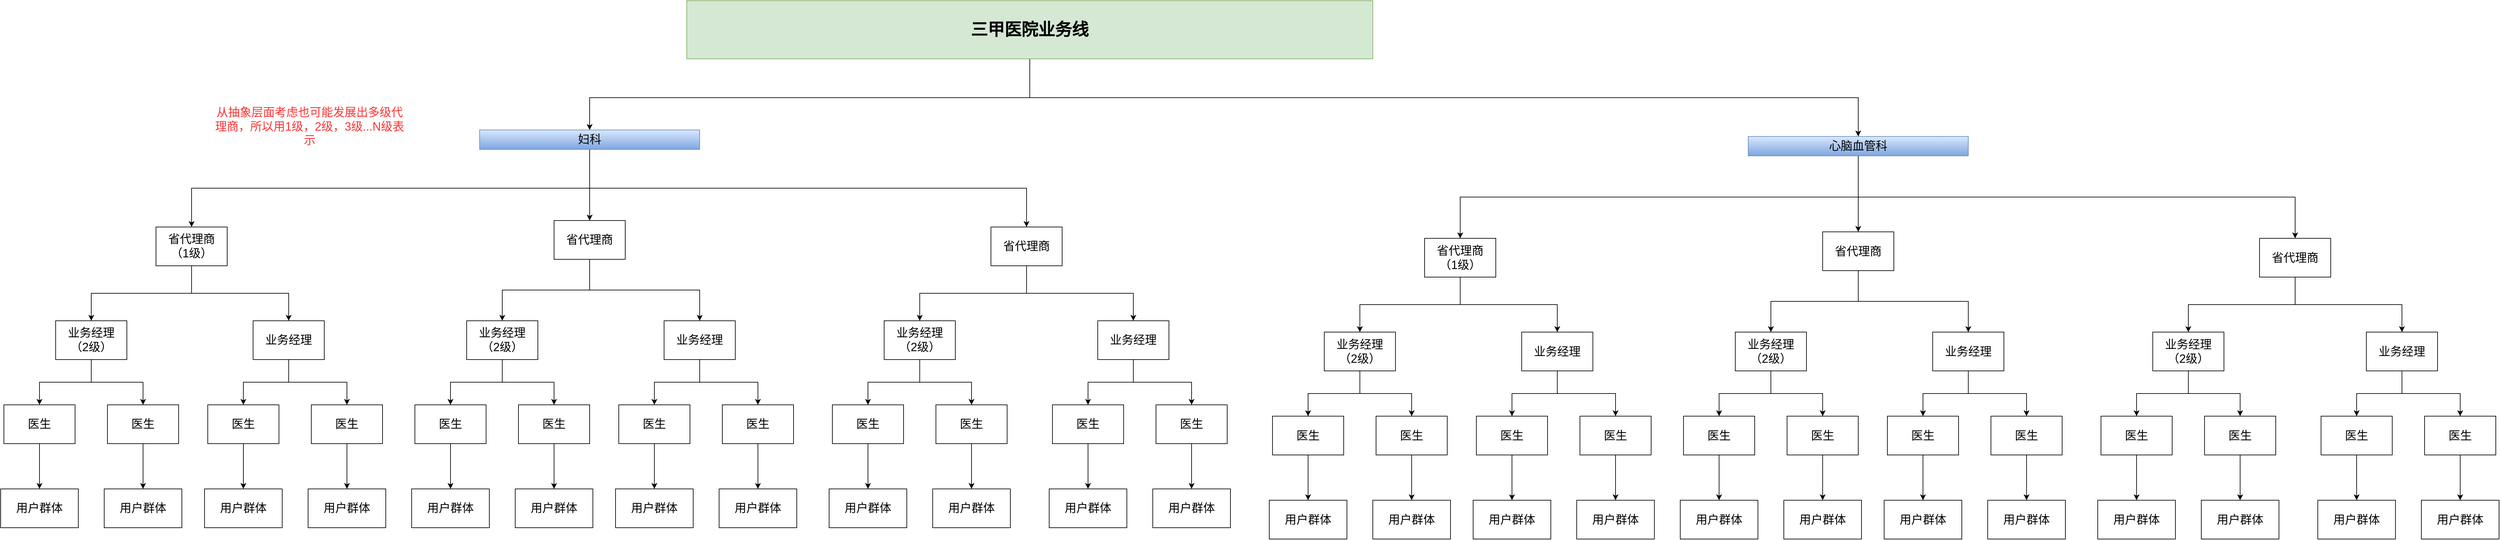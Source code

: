 <mxfile version="18.1.3" type="github">
  <diagram id="aaLygtCqMkGkCgNADrXe" name="Page-1">
    <mxGraphModel dx="3076" dy="794" grid="1" gridSize="10" guides="1" tooltips="1" connect="1" arrows="1" fold="1" page="1" pageScale="1" pageWidth="827" pageHeight="1169" math="0" shadow="0">
      <root>
        <mxCell id="0" />
        <mxCell id="1" parent="0" />
        <mxCell id="-PS9iVtQWXDmLAiY0TyV-3" style="edgeStyle=orthogonalEdgeStyle;rounded=0;orthogonalLoop=1;jettySize=auto;html=1;entryX=0.5;entryY=0;entryDx=0;entryDy=0;fontSize=18;exitX=0.5;exitY=1;exitDx=0;exitDy=0;" edge="1" parent="1" source="-PS9iVtQWXDmLAiY0TyV-1" target="-PS9iVtQWXDmLAiY0TyV-2">
          <mxGeometry relative="1" as="geometry">
            <Array as="points">
              <mxPoint x="430" y="260" />
              <mxPoint x="-250" y="260" />
            </Array>
          </mxGeometry>
        </mxCell>
        <mxCell id="-PS9iVtQWXDmLAiY0TyV-147" style="edgeStyle=orthogonalEdgeStyle;rounded=0;orthogonalLoop=1;jettySize=auto;html=1;fontSize=26;fontColor=#FF3333;exitX=0.5;exitY=1;exitDx=0;exitDy=0;" edge="1" parent="1" source="-PS9iVtQWXDmLAiY0TyV-1" target="-PS9iVtQWXDmLAiY0TyV-82">
          <mxGeometry relative="1" as="geometry">
            <Array as="points">
              <mxPoint x="430" y="260" />
              <mxPoint x="1710" y="260" />
            </Array>
          </mxGeometry>
        </mxCell>
        <mxCell id="-PS9iVtQWXDmLAiY0TyV-1" value="&lt;font size=&quot;1&quot; style=&quot;&quot;&gt;&lt;b style=&quot;font-size: 26px;&quot;&gt;三甲医院业务线&lt;/b&gt;&lt;/font&gt;" style="rounded=0;whiteSpace=wrap;html=1;fillColor=#d5e8d4;strokeColor=#82b366;" vertex="1" parent="1">
          <mxGeometry x="-100" y="110" width="1060" height="90" as="geometry" />
        </mxCell>
        <mxCell id="-PS9iVtQWXDmLAiY0TyV-12" style="edgeStyle=orthogonalEdgeStyle;rounded=0;orthogonalLoop=1;jettySize=auto;html=1;exitX=0.5;exitY=1;exitDx=0;exitDy=0;entryX=0.5;entryY=0;entryDx=0;entryDy=0;fontSize=18;" edge="1" parent="1" source="-PS9iVtQWXDmLAiY0TyV-2" target="-PS9iVtQWXDmLAiY0TyV-4">
          <mxGeometry relative="1" as="geometry" />
        </mxCell>
        <mxCell id="-PS9iVtQWXDmLAiY0TyV-33" style="edgeStyle=orthogonalEdgeStyle;rounded=0;orthogonalLoop=1;jettySize=auto;html=1;fontSize=18;fontColor=#FF3333;" edge="1" parent="1" source="-PS9iVtQWXDmLAiY0TyV-2" target="-PS9iVtQWXDmLAiY0TyV-6">
          <mxGeometry relative="1" as="geometry" />
        </mxCell>
        <mxCell id="-PS9iVtQWXDmLAiY0TyV-75" style="edgeStyle=orthogonalEdgeStyle;rounded=0;orthogonalLoop=1;jettySize=auto;html=1;fontSize=18;fontColor=#FF3333;exitX=0.5;exitY=1;exitDx=0;exitDy=0;" edge="1" parent="1" source="-PS9iVtQWXDmLAiY0TyV-2" target="-PS9iVtQWXDmLAiY0TyV-7">
          <mxGeometry relative="1" as="geometry" />
        </mxCell>
        <mxCell id="-PS9iVtQWXDmLAiY0TyV-2" value="妇科" style="rounded=0;whiteSpace=wrap;html=1;fontSize=18;fillColor=#dae8fc;gradientColor=#7ea6e0;strokeColor=#6c8ebf;" vertex="1" parent="1">
          <mxGeometry x="-420" y="310" width="340" height="30" as="geometry" />
        </mxCell>
        <mxCell id="-PS9iVtQWXDmLAiY0TyV-20" style="edgeStyle=orthogonalEdgeStyle;rounded=0;orthogonalLoop=1;jettySize=auto;html=1;fontSize=18;exitX=0.5;exitY=1;exitDx=0;exitDy=0;" edge="1" parent="1" source="-PS9iVtQWXDmLAiY0TyV-4" target="-PS9iVtQWXDmLAiY0TyV-8">
          <mxGeometry relative="1" as="geometry" />
        </mxCell>
        <mxCell id="-PS9iVtQWXDmLAiY0TyV-23" style="edgeStyle=orthogonalEdgeStyle;rounded=0;orthogonalLoop=1;jettySize=auto;html=1;entryX=0.5;entryY=0;entryDx=0;entryDy=0;fontSize=18;exitX=0.5;exitY=1;exitDx=0;exitDy=0;" edge="1" parent="1" source="-PS9iVtQWXDmLAiY0TyV-4" target="-PS9iVtQWXDmLAiY0TyV-9">
          <mxGeometry relative="1" as="geometry" />
        </mxCell>
        <mxCell id="-PS9iVtQWXDmLAiY0TyV-4" value="省代理商&lt;br&gt;（1级）" style="rounded=0;whiteSpace=wrap;html=1;fontSize=18;" vertex="1" parent="1">
          <mxGeometry x="-920" y="460" width="110" height="60" as="geometry" />
        </mxCell>
        <mxCell id="-PS9iVtQWXDmLAiY0TyV-54" style="edgeStyle=orthogonalEdgeStyle;rounded=0;orthogonalLoop=1;jettySize=auto;html=1;entryX=0.5;entryY=0;entryDx=0;entryDy=0;fontSize=18;fontColor=#FF3333;exitX=0.5;exitY=1;exitDx=0;exitDy=0;" edge="1" parent="1" source="-PS9iVtQWXDmLAiY0TyV-6" target="-PS9iVtQWXDmLAiY0TyV-38">
          <mxGeometry relative="1" as="geometry" />
        </mxCell>
        <mxCell id="-PS9iVtQWXDmLAiY0TyV-55" style="edgeStyle=orthogonalEdgeStyle;rounded=0;orthogonalLoop=1;jettySize=auto;html=1;fontSize=18;fontColor=#FF3333;exitX=0.5;exitY=1;exitDx=0;exitDy=0;" edge="1" parent="1" source="-PS9iVtQWXDmLAiY0TyV-6" target="-PS9iVtQWXDmLAiY0TyV-41">
          <mxGeometry relative="1" as="geometry" />
        </mxCell>
        <mxCell id="-PS9iVtQWXDmLAiY0TyV-6" value="省代理商" style="rounded=0;whiteSpace=wrap;html=1;fontSize=18;" vertex="1" parent="1">
          <mxGeometry x="-305" y="450" width="110" height="60" as="geometry" />
        </mxCell>
        <mxCell id="-PS9iVtQWXDmLAiY0TyV-76" style="edgeStyle=orthogonalEdgeStyle;rounded=0;orthogonalLoop=1;jettySize=auto;html=1;fontSize=18;fontColor=#FF3333;exitX=0.5;exitY=1;exitDx=0;exitDy=0;" edge="1" parent="1" source="-PS9iVtQWXDmLAiY0TyV-7" target="-PS9iVtQWXDmLAiY0TyV-59">
          <mxGeometry relative="1" as="geometry" />
        </mxCell>
        <mxCell id="-PS9iVtQWXDmLAiY0TyV-77" style="edgeStyle=orthogonalEdgeStyle;rounded=0;orthogonalLoop=1;jettySize=auto;html=1;exitX=0.5;exitY=1;exitDx=0;exitDy=0;entryX=0.5;entryY=0;entryDx=0;entryDy=0;fontSize=18;fontColor=#FF3333;" edge="1" parent="1" source="-PS9iVtQWXDmLAiY0TyV-7" target="-PS9iVtQWXDmLAiY0TyV-62">
          <mxGeometry relative="1" as="geometry" />
        </mxCell>
        <mxCell id="-PS9iVtQWXDmLAiY0TyV-7" value="省代理商" style="rounded=0;whiteSpace=wrap;html=1;fontSize=18;" vertex="1" parent="1">
          <mxGeometry x="370" y="460" width="110" height="60" as="geometry" />
        </mxCell>
        <mxCell id="-PS9iVtQWXDmLAiY0TyV-15" style="edgeStyle=orthogonalEdgeStyle;rounded=0;orthogonalLoop=1;jettySize=auto;html=1;fontSize=18;" edge="1" parent="1" source="-PS9iVtQWXDmLAiY0TyV-8" target="-PS9iVtQWXDmLAiY0TyV-10">
          <mxGeometry relative="1" as="geometry" />
        </mxCell>
        <mxCell id="-PS9iVtQWXDmLAiY0TyV-16" style="edgeStyle=orthogonalEdgeStyle;rounded=0;orthogonalLoop=1;jettySize=auto;html=1;fontSize=18;" edge="1" parent="1" source="-PS9iVtQWXDmLAiY0TyV-8" target="-PS9iVtQWXDmLAiY0TyV-11">
          <mxGeometry relative="1" as="geometry" />
        </mxCell>
        <mxCell id="-PS9iVtQWXDmLAiY0TyV-8" value="业务经理&lt;br&gt;（2级）" style="rounded=0;whiteSpace=wrap;html=1;fontSize=18;" vertex="1" parent="1">
          <mxGeometry x="-1075" y="605" width="110" height="60" as="geometry" />
        </mxCell>
        <mxCell id="-PS9iVtQWXDmLAiY0TyV-24" style="edgeStyle=orthogonalEdgeStyle;rounded=0;orthogonalLoop=1;jettySize=auto;html=1;entryX=0.5;entryY=0;entryDx=0;entryDy=0;fontSize=18;" edge="1" parent="1" source="-PS9iVtQWXDmLAiY0TyV-9" target="-PS9iVtQWXDmLAiY0TyV-21">
          <mxGeometry relative="1" as="geometry" />
        </mxCell>
        <mxCell id="-PS9iVtQWXDmLAiY0TyV-25" style="edgeStyle=orthogonalEdgeStyle;rounded=0;orthogonalLoop=1;jettySize=auto;html=1;entryX=0.5;entryY=0;entryDx=0;entryDy=0;fontSize=18;" edge="1" parent="1" source="-PS9iVtQWXDmLAiY0TyV-9" target="-PS9iVtQWXDmLAiY0TyV-22">
          <mxGeometry relative="1" as="geometry" />
        </mxCell>
        <mxCell id="-PS9iVtQWXDmLAiY0TyV-9" value="业务经理" style="rounded=0;whiteSpace=wrap;html=1;fontSize=18;" vertex="1" parent="1">
          <mxGeometry x="-770" y="605" width="110" height="60" as="geometry" />
        </mxCell>
        <mxCell id="-PS9iVtQWXDmLAiY0TyV-18" style="edgeStyle=orthogonalEdgeStyle;rounded=0;orthogonalLoop=1;jettySize=auto;html=1;fontSize=18;" edge="1" parent="1" source="-PS9iVtQWXDmLAiY0TyV-10" target="-PS9iVtQWXDmLAiY0TyV-17">
          <mxGeometry relative="1" as="geometry" />
        </mxCell>
        <mxCell id="-PS9iVtQWXDmLAiY0TyV-10" value="医生" style="rounded=0;whiteSpace=wrap;html=1;fontSize=18;" vertex="1" parent="1">
          <mxGeometry x="-1155" y="735" width="110" height="60" as="geometry" />
        </mxCell>
        <mxCell id="-PS9iVtQWXDmLAiY0TyV-29" style="edgeStyle=orthogonalEdgeStyle;rounded=0;orthogonalLoop=1;jettySize=auto;html=1;fontSize=18;" edge="1" parent="1" source="-PS9iVtQWXDmLAiY0TyV-11" target="-PS9iVtQWXDmLAiY0TyV-26">
          <mxGeometry relative="1" as="geometry" />
        </mxCell>
        <mxCell id="-PS9iVtQWXDmLAiY0TyV-11" value="医生" style="rounded=0;whiteSpace=wrap;html=1;fontSize=18;" vertex="1" parent="1">
          <mxGeometry x="-995" y="735" width="110" height="60" as="geometry" />
        </mxCell>
        <mxCell id="-PS9iVtQWXDmLAiY0TyV-17" value="用户群体" style="rounded=0;whiteSpace=wrap;html=1;fontSize=18;" vertex="1" parent="1">
          <mxGeometry x="-1160" y="865" width="120" height="60" as="geometry" />
        </mxCell>
        <mxCell id="-PS9iVtQWXDmLAiY0TyV-30" style="edgeStyle=orthogonalEdgeStyle;rounded=0;orthogonalLoop=1;jettySize=auto;html=1;entryX=0.5;entryY=0;entryDx=0;entryDy=0;fontSize=18;" edge="1" parent="1" source="-PS9iVtQWXDmLAiY0TyV-21" target="-PS9iVtQWXDmLAiY0TyV-27">
          <mxGeometry relative="1" as="geometry" />
        </mxCell>
        <mxCell id="-PS9iVtQWXDmLAiY0TyV-21" value="医生" style="rounded=0;whiteSpace=wrap;html=1;fontSize=18;" vertex="1" parent="1">
          <mxGeometry x="-840" y="735" width="110" height="60" as="geometry" />
        </mxCell>
        <mxCell id="-PS9iVtQWXDmLAiY0TyV-31" style="edgeStyle=orthogonalEdgeStyle;rounded=0;orthogonalLoop=1;jettySize=auto;html=1;fontSize=18;" edge="1" parent="1" source="-PS9iVtQWXDmLAiY0TyV-22" target="-PS9iVtQWXDmLAiY0TyV-28">
          <mxGeometry relative="1" as="geometry" />
        </mxCell>
        <mxCell id="-PS9iVtQWXDmLAiY0TyV-22" value="医生" style="rounded=0;whiteSpace=wrap;html=1;fontSize=18;" vertex="1" parent="1">
          <mxGeometry x="-680" y="735" width="110" height="60" as="geometry" />
        </mxCell>
        <mxCell id="-PS9iVtQWXDmLAiY0TyV-26" value="用户群体" style="rounded=0;whiteSpace=wrap;html=1;fontSize=18;" vertex="1" parent="1">
          <mxGeometry x="-1000" y="865" width="120" height="60" as="geometry" />
        </mxCell>
        <mxCell id="-PS9iVtQWXDmLAiY0TyV-27" value="用户群体" style="rounded=0;whiteSpace=wrap;html=1;fontSize=18;" vertex="1" parent="1">
          <mxGeometry x="-845" y="865" width="120" height="60" as="geometry" />
        </mxCell>
        <mxCell id="-PS9iVtQWXDmLAiY0TyV-28" value="用户群体" style="rounded=0;whiteSpace=wrap;html=1;fontSize=18;" vertex="1" parent="1">
          <mxGeometry x="-685" y="865" width="120" height="60" as="geometry" />
        </mxCell>
        <mxCell id="-PS9iVtQWXDmLAiY0TyV-32" value="&lt;font color=&quot;#ff3333&quot;&gt;从抽象层面考虑也可能发展出多级代理商，所以用1级，2级，3级...N级表示&lt;/font&gt;" style="text;html=1;strokeColor=none;fillColor=none;align=center;verticalAlign=middle;whiteSpace=wrap;rounded=0;fontSize=18;" vertex="1" parent="1">
          <mxGeometry x="-830" y="260" width="295" height="90" as="geometry" />
        </mxCell>
        <mxCell id="-PS9iVtQWXDmLAiY0TyV-36" style="edgeStyle=orthogonalEdgeStyle;rounded=0;orthogonalLoop=1;jettySize=auto;html=1;fontSize=18;" edge="1" parent="1" source="-PS9iVtQWXDmLAiY0TyV-38" target="-PS9iVtQWXDmLAiY0TyV-43">
          <mxGeometry relative="1" as="geometry" />
        </mxCell>
        <mxCell id="-PS9iVtQWXDmLAiY0TyV-37" style="edgeStyle=orthogonalEdgeStyle;rounded=0;orthogonalLoop=1;jettySize=auto;html=1;fontSize=18;" edge="1" parent="1" source="-PS9iVtQWXDmLAiY0TyV-38" target="-PS9iVtQWXDmLAiY0TyV-45">
          <mxGeometry relative="1" as="geometry" />
        </mxCell>
        <mxCell id="-PS9iVtQWXDmLAiY0TyV-38" value="业务经理&lt;br&gt;（2级）" style="rounded=0;whiteSpace=wrap;html=1;fontSize=18;" vertex="1" parent="1">
          <mxGeometry x="-440" y="605" width="110" height="60" as="geometry" />
        </mxCell>
        <mxCell id="-PS9iVtQWXDmLAiY0TyV-39" style="edgeStyle=orthogonalEdgeStyle;rounded=0;orthogonalLoop=1;jettySize=auto;html=1;entryX=0.5;entryY=0;entryDx=0;entryDy=0;fontSize=18;" edge="1" parent="1" source="-PS9iVtQWXDmLAiY0TyV-41" target="-PS9iVtQWXDmLAiY0TyV-48">
          <mxGeometry relative="1" as="geometry" />
        </mxCell>
        <mxCell id="-PS9iVtQWXDmLAiY0TyV-40" style="edgeStyle=orthogonalEdgeStyle;rounded=0;orthogonalLoop=1;jettySize=auto;html=1;entryX=0.5;entryY=0;entryDx=0;entryDy=0;fontSize=18;" edge="1" parent="1" source="-PS9iVtQWXDmLAiY0TyV-41" target="-PS9iVtQWXDmLAiY0TyV-50">
          <mxGeometry relative="1" as="geometry" />
        </mxCell>
        <mxCell id="-PS9iVtQWXDmLAiY0TyV-41" value="业务经理" style="rounded=0;whiteSpace=wrap;html=1;fontSize=18;" vertex="1" parent="1">
          <mxGeometry x="-135" y="605" width="110" height="60" as="geometry" />
        </mxCell>
        <mxCell id="-PS9iVtQWXDmLAiY0TyV-42" style="edgeStyle=orthogonalEdgeStyle;rounded=0;orthogonalLoop=1;jettySize=auto;html=1;fontSize=18;" edge="1" parent="1" source="-PS9iVtQWXDmLAiY0TyV-43" target="-PS9iVtQWXDmLAiY0TyV-46">
          <mxGeometry relative="1" as="geometry" />
        </mxCell>
        <mxCell id="-PS9iVtQWXDmLAiY0TyV-43" value="医生" style="rounded=0;whiteSpace=wrap;html=1;fontSize=18;" vertex="1" parent="1">
          <mxGeometry x="-520" y="735" width="110" height="60" as="geometry" />
        </mxCell>
        <mxCell id="-PS9iVtQWXDmLAiY0TyV-44" style="edgeStyle=orthogonalEdgeStyle;rounded=0;orthogonalLoop=1;jettySize=auto;html=1;fontSize=18;" edge="1" parent="1" source="-PS9iVtQWXDmLAiY0TyV-45" target="-PS9iVtQWXDmLAiY0TyV-51">
          <mxGeometry relative="1" as="geometry" />
        </mxCell>
        <mxCell id="-PS9iVtQWXDmLAiY0TyV-45" value="医生" style="rounded=0;whiteSpace=wrap;html=1;fontSize=18;" vertex="1" parent="1">
          <mxGeometry x="-360" y="735" width="110" height="60" as="geometry" />
        </mxCell>
        <mxCell id="-PS9iVtQWXDmLAiY0TyV-46" value="用户群体" style="rounded=0;whiteSpace=wrap;html=1;fontSize=18;" vertex="1" parent="1">
          <mxGeometry x="-525" y="865" width="120" height="60" as="geometry" />
        </mxCell>
        <mxCell id="-PS9iVtQWXDmLAiY0TyV-47" style="edgeStyle=orthogonalEdgeStyle;rounded=0;orthogonalLoop=1;jettySize=auto;html=1;entryX=0.5;entryY=0;entryDx=0;entryDy=0;fontSize=18;" edge="1" parent="1" source="-PS9iVtQWXDmLAiY0TyV-48" target="-PS9iVtQWXDmLAiY0TyV-52">
          <mxGeometry relative="1" as="geometry" />
        </mxCell>
        <mxCell id="-PS9iVtQWXDmLAiY0TyV-48" value="医生" style="rounded=0;whiteSpace=wrap;html=1;fontSize=18;" vertex="1" parent="1">
          <mxGeometry x="-205" y="735" width="110" height="60" as="geometry" />
        </mxCell>
        <mxCell id="-PS9iVtQWXDmLAiY0TyV-49" style="edgeStyle=orthogonalEdgeStyle;rounded=0;orthogonalLoop=1;jettySize=auto;html=1;fontSize=18;" edge="1" parent="1" source="-PS9iVtQWXDmLAiY0TyV-50" target="-PS9iVtQWXDmLAiY0TyV-53">
          <mxGeometry relative="1" as="geometry" />
        </mxCell>
        <mxCell id="-PS9iVtQWXDmLAiY0TyV-50" value="医生" style="rounded=0;whiteSpace=wrap;html=1;fontSize=18;" vertex="1" parent="1">
          <mxGeometry x="-45" y="735" width="110" height="60" as="geometry" />
        </mxCell>
        <mxCell id="-PS9iVtQWXDmLAiY0TyV-51" value="用户群体" style="rounded=0;whiteSpace=wrap;html=1;fontSize=18;" vertex="1" parent="1">
          <mxGeometry x="-365" y="865" width="120" height="60" as="geometry" />
        </mxCell>
        <mxCell id="-PS9iVtQWXDmLAiY0TyV-52" value="用户群体" style="rounded=0;whiteSpace=wrap;html=1;fontSize=18;" vertex="1" parent="1">
          <mxGeometry x="-210" y="865" width="120" height="60" as="geometry" />
        </mxCell>
        <mxCell id="-PS9iVtQWXDmLAiY0TyV-53" value="用户群体" style="rounded=0;whiteSpace=wrap;html=1;fontSize=18;" vertex="1" parent="1">
          <mxGeometry x="-50" y="865" width="120" height="60" as="geometry" />
        </mxCell>
        <mxCell id="-PS9iVtQWXDmLAiY0TyV-57" style="edgeStyle=orthogonalEdgeStyle;rounded=0;orthogonalLoop=1;jettySize=auto;html=1;fontSize=18;" edge="1" parent="1" source="-PS9iVtQWXDmLAiY0TyV-59" target="-PS9iVtQWXDmLAiY0TyV-64">
          <mxGeometry relative="1" as="geometry" />
        </mxCell>
        <mxCell id="-PS9iVtQWXDmLAiY0TyV-58" style="edgeStyle=orthogonalEdgeStyle;rounded=0;orthogonalLoop=1;jettySize=auto;html=1;fontSize=18;" edge="1" parent="1" source="-PS9iVtQWXDmLAiY0TyV-59" target="-PS9iVtQWXDmLAiY0TyV-66">
          <mxGeometry relative="1" as="geometry" />
        </mxCell>
        <mxCell id="-PS9iVtQWXDmLAiY0TyV-59" value="业务经理&lt;br&gt;（2级）" style="rounded=0;whiteSpace=wrap;html=1;fontSize=18;" vertex="1" parent="1">
          <mxGeometry x="205" y="605" width="110" height="60" as="geometry" />
        </mxCell>
        <mxCell id="-PS9iVtQWXDmLAiY0TyV-60" style="edgeStyle=orthogonalEdgeStyle;rounded=0;orthogonalLoop=1;jettySize=auto;html=1;entryX=0.5;entryY=0;entryDx=0;entryDy=0;fontSize=18;" edge="1" parent="1" source="-PS9iVtQWXDmLAiY0TyV-62" target="-PS9iVtQWXDmLAiY0TyV-69">
          <mxGeometry relative="1" as="geometry" />
        </mxCell>
        <mxCell id="-PS9iVtQWXDmLAiY0TyV-61" style="edgeStyle=orthogonalEdgeStyle;rounded=0;orthogonalLoop=1;jettySize=auto;html=1;entryX=0.5;entryY=0;entryDx=0;entryDy=0;fontSize=18;" edge="1" parent="1" source="-PS9iVtQWXDmLAiY0TyV-62" target="-PS9iVtQWXDmLAiY0TyV-71">
          <mxGeometry relative="1" as="geometry" />
        </mxCell>
        <mxCell id="-PS9iVtQWXDmLAiY0TyV-62" value="业务经理" style="rounded=0;whiteSpace=wrap;html=1;fontSize=18;" vertex="1" parent="1">
          <mxGeometry x="535" y="605" width="110" height="60" as="geometry" />
        </mxCell>
        <mxCell id="-PS9iVtQWXDmLAiY0TyV-63" style="edgeStyle=orthogonalEdgeStyle;rounded=0;orthogonalLoop=1;jettySize=auto;html=1;fontSize=18;" edge="1" parent="1" source="-PS9iVtQWXDmLAiY0TyV-64" target="-PS9iVtQWXDmLAiY0TyV-67">
          <mxGeometry relative="1" as="geometry" />
        </mxCell>
        <mxCell id="-PS9iVtQWXDmLAiY0TyV-64" value="医生" style="rounded=0;whiteSpace=wrap;html=1;fontSize=18;" vertex="1" parent="1">
          <mxGeometry x="125" y="735" width="110" height="60" as="geometry" />
        </mxCell>
        <mxCell id="-PS9iVtQWXDmLAiY0TyV-65" style="edgeStyle=orthogonalEdgeStyle;rounded=0;orthogonalLoop=1;jettySize=auto;html=1;fontSize=18;" edge="1" parent="1" source="-PS9iVtQWXDmLAiY0TyV-66" target="-PS9iVtQWXDmLAiY0TyV-72">
          <mxGeometry relative="1" as="geometry" />
        </mxCell>
        <mxCell id="-PS9iVtQWXDmLAiY0TyV-66" value="医生" style="rounded=0;whiteSpace=wrap;html=1;fontSize=18;" vertex="1" parent="1">
          <mxGeometry x="285" y="735" width="110" height="60" as="geometry" />
        </mxCell>
        <mxCell id="-PS9iVtQWXDmLAiY0TyV-67" value="用户群体" style="rounded=0;whiteSpace=wrap;html=1;fontSize=18;" vertex="1" parent="1">
          <mxGeometry x="120" y="865" width="120" height="60" as="geometry" />
        </mxCell>
        <mxCell id="-PS9iVtQWXDmLAiY0TyV-68" style="edgeStyle=orthogonalEdgeStyle;rounded=0;orthogonalLoop=1;jettySize=auto;html=1;entryX=0.5;entryY=0;entryDx=0;entryDy=0;fontSize=18;" edge="1" parent="1" source="-PS9iVtQWXDmLAiY0TyV-69" target="-PS9iVtQWXDmLAiY0TyV-73">
          <mxGeometry relative="1" as="geometry" />
        </mxCell>
        <mxCell id="-PS9iVtQWXDmLAiY0TyV-69" value="医生" style="rounded=0;whiteSpace=wrap;html=1;fontSize=18;" vertex="1" parent="1">
          <mxGeometry x="465" y="735" width="110" height="60" as="geometry" />
        </mxCell>
        <mxCell id="-PS9iVtQWXDmLAiY0TyV-70" style="edgeStyle=orthogonalEdgeStyle;rounded=0;orthogonalLoop=1;jettySize=auto;html=1;fontSize=18;" edge="1" parent="1" source="-PS9iVtQWXDmLAiY0TyV-71" target="-PS9iVtQWXDmLAiY0TyV-74">
          <mxGeometry relative="1" as="geometry" />
        </mxCell>
        <mxCell id="-PS9iVtQWXDmLAiY0TyV-71" value="医生" style="rounded=0;whiteSpace=wrap;html=1;fontSize=18;" vertex="1" parent="1">
          <mxGeometry x="625" y="735" width="110" height="60" as="geometry" />
        </mxCell>
        <mxCell id="-PS9iVtQWXDmLAiY0TyV-72" value="用户群体" style="rounded=0;whiteSpace=wrap;html=1;fontSize=18;" vertex="1" parent="1">
          <mxGeometry x="280" y="865" width="120" height="60" as="geometry" />
        </mxCell>
        <mxCell id="-PS9iVtQWXDmLAiY0TyV-73" value="用户群体" style="rounded=0;whiteSpace=wrap;html=1;fontSize=18;" vertex="1" parent="1">
          <mxGeometry x="460" y="865" width="120" height="60" as="geometry" />
        </mxCell>
        <mxCell id="-PS9iVtQWXDmLAiY0TyV-74" value="用户群体" style="rounded=0;whiteSpace=wrap;html=1;fontSize=18;" vertex="1" parent="1">
          <mxGeometry x="620" y="865" width="120" height="60" as="geometry" />
        </mxCell>
        <mxCell id="-PS9iVtQWXDmLAiY0TyV-79" style="edgeStyle=orthogonalEdgeStyle;rounded=0;orthogonalLoop=1;jettySize=auto;html=1;exitX=0.5;exitY=1;exitDx=0;exitDy=0;entryX=0.5;entryY=0;entryDx=0;entryDy=0;fontSize=18;" edge="1" parent="1" source="-PS9iVtQWXDmLAiY0TyV-82" target="-PS9iVtQWXDmLAiY0TyV-85">
          <mxGeometry relative="1" as="geometry" />
        </mxCell>
        <mxCell id="-PS9iVtQWXDmLAiY0TyV-80" style="edgeStyle=orthogonalEdgeStyle;rounded=0;orthogonalLoop=1;jettySize=auto;html=1;fontSize=18;fontColor=#FF3333;" edge="1" parent="1" source="-PS9iVtQWXDmLAiY0TyV-82" target="-PS9iVtQWXDmLAiY0TyV-88">
          <mxGeometry relative="1" as="geometry" />
        </mxCell>
        <mxCell id="-PS9iVtQWXDmLAiY0TyV-81" style="edgeStyle=orthogonalEdgeStyle;rounded=0;orthogonalLoop=1;jettySize=auto;html=1;fontSize=18;fontColor=#FF3333;exitX=0.5;exitY=1;exitDx=0;exitDy=0;" edge="1" parent="1" source="-PS9iVtQWXDmLAiY0TyV-82" target="-PS9iVtQWXDmLAiY0TyV-91">
          <mxGeometry relative="1" as="geometry" />
        </mxCell>
        <mxCell id="-PS9iVtQWXDmLAiY0TyV-82" value="心脑血管科" style="rounded=0;whiteSpace=wrap;html=1;fontSize=18;fillColor=#dae8fc;gradientColor=#7ea6e0;strokeColor=#6c8ebf;" vertex="1" parent="1">
          <mxGeometry x="1540" y="320" width="340" height="30" as="geometry" />
        </mxCell>
        <mxCell id="-PS9iVtQWXDmLAiY0TyV-83" style="edgeStyle=orthogonalEdgeStyle;rounded=0;orthogonalLoop=1;jettySize=auto;html=1;fontSize=18;exitX=0.5;exitY=1;exitDx=0;exitDy=0;" edge="1" parent="1" source="-PS9iVtQWXDmLAiY0TyV-85" target="-PS9iVtQWXDmLAiY0TyV-94">
          <mxGeometry relative="1" as="geometry" />
        </mxCell>
        <mxCell id="-PS9iVtQWXDmLAiY0TyV-84" style="edgeStyle=orthogonalEdgeStyle;rounded=0;orthogonalLoop=1;jettySize=auto;html=1;entryX=0.5;entryY=0;entryDx=0;entryDy=0;fontSize=18;exitX=0.5;exitY=1;exitDx=0;exitDy=0;" edge="1" parent="1" source="-PS9iVtQWXDmLAiY0TyV-85" target="-PS9iVtQWXDmLAiY0TyV-97">
          <mxGeometry relative="1" as="geometry" />
        </mxCell>
        <mxCell id="-PS9iVtQWXDmLAiY0TyV-85" value="省代理商&lt;br&gt;（1级）" style="rounded=0;whiteSpace=wrap;html=1;fontSize=18;" vertex="1" parent="1">
          <mxGeometry x="1040" y="477.5" width="110" height="60" as="geometry" />
        </mxCell>
        <mxCell id="-PS9iVtQWXDmLAiY0TyV-86" style="edgeStyle=orthogonalEdgeStyle;rounded=0;orthogonalLoop=1;jettySize=auto;html=1;entryX=0.5;entryY=0;entryDx=0;entryDy=0;fontSize=18;fontColor=#FF3333;exitX=0.5;exitY=1;exitDx=0;exitDy=0;" edge="1" parent="1" source="-PS9iVtQWXDmLAiY0TyV-88" target="-PS9iVtQWXDmLAiY0TyV-113">
          <mxGeometry relative="1" as="geometry" />
        </mxCell>
        <mxCell id="-PS9iVtQWXDmLAiY0TyV-87" style="edgeStyle=orthogonalEdgeStyle;rounded=0;orthogonalLoop=1;jettySize=auto;html=1;fontSize=18;fontColor=#FF3333;exitX=0.5;exitY=1;exitDx=0;exitDy=0;" edge="1" parent="1" source="-PS9iVtQWXDmLAiY0TyV-88" target="-PS9iVtQWXDmLAiY0TyV-116">
          <mxGeometry relative="1" as="geometry" />
        </mxCell>
        <mxCell id="-PS9iVtQWXDmLAiY0TyV-88" value="省代理商" style="rounded=0;whiteSpace=wrap;html=1;fontSize=18;" vertex="1" parent="1">
          <mxGeometry x="1655" y="467.5" width="110" height="60" as="geometry" />
        </mxCell>
        <mxCell id="-PS9iVtQWXDmLAiY0TyV-89" style="edgeStyle=orthogonalEdgeStyle;rounded=0;orthogonalLoop=1;jettySize=auto;html=1;fontSize=18;fontColor=#FF3333;exitX=0.5;exitY=1;exitDx=0;exitDy=0;" edge="1" parent="1" source="-PS9iVtQWXDmLAiY0TyV-91" target="-PS9iVtQWXDmLAiY0TyV-131">
          <mxGeometry relative="1" as="geometry" />
        </mxCell>
        <mxCell id="-PS9iVtQWXDmLAiY0TyV-90" style="edgeStyle=orthogonalEdgeStyle;rounded=0;orthogonalLoop=1;jettySize=auto;html=1;exitX=0.5;exitY=1;exitDx=0;exitDy=0;entryX=0.5;entryY=0;entryDx=0;entryDy=0;fontSize=18;fontColor=#FF3333;" edge="1" parent="1" source="-PS9iVtQWXDmLAiY0TyV-91" target="-PS9iVtQWXDmLAiY0TyV-134">
          <mxGeometry relative="1" as="geometry" />
        </mxCell>
        <mxCell id="-PS9iVtQWXDmLAiY0TyV-91" value="省代理商" style="rounded=0;whiteSpace=wrap;html=1;fontSize=18;" vertex="1" parent="1">
          <mxGeometry x="2330" y="477.5" width="110" height="60" as="geometry" />
        </mxCell>
        <mxCell id="-PS9iVtQWXDmLAiY0TyV-92" style="edgeStyle=orthogonalEdgeStyle;rounded=0;orthogonalLoop=1;jettySize=auto;html=1;fontSize=18;" edge="1" parent="1" source="-PS9iVtQWXDmLAiY0TyV-94" target="-PS9iVtQWXDmLAiY0TyV-99">
          <mxGeometry relative="1" as="geometry" />
        </mxCell>
        <mxCell id="-PS9iVtQWXDmLAiY0TyV-93" style="edgeStyle=orthogonalEdgeStyle;rounded=0;orthogonalLoop=1;jettySize=auto;html=1;fontSize=18;" edge="1" parent="1" source="-PS9iVtQWXDmLAiY0TyV-94" target="-PS9iVtQWXDmLAiY0TyV-101">
          <mxGeometry relative="1" as="geometry" />
        </mxCell>
        <mxCell id="-PS9iVtQWXDmLAiY0TyV-94" value="业务经理&lt;br&gt;（2级）" style="rounded=0;whiteSpace=wrap;html=1;fontSize=18;" vertex="1" parent="1">
          <mxGeometry x="885" y="622.5" width="110" height="60" as="geometry" />
        </mxCell>
        <mxCell id="-PS9iVtQWXDmLAiY0TyV-95" style="edgeStyle=orthogonalEdgeStyle;rounded=0;orthogonalLoop=1;jettySize=auto;html=1;entryX=0.5;entryY=0;entryDx=0;entryDy=0;fontSize=18;" edge="1" parent="1" source="-PS9iVtQWXDmLAiY0TyV-97" target="-PS9iVtQWXDmLAiY0TyV-104">
          <mxGeometry relative="1" as="geometry" />
        </mxCell>
        <mxCell id="-PS9iVtQWXDmLAiY0TyV-96" style="edgeStyle=orthogonalEdgeStyle;rounded=0;orthogonalLoop=1;jettySize=auto;html=1;entryX=0.5;entryY=0;entryDx=0;entryDy=0;fontSize=18;" edge="1" parent="1" source="-PS9iVtQWXDmLAiY0TyV-97" target="-PS9iVtQWXDmLAiY0TyV-106">
          <mxGeometry relative="1" as="geometry" />
        </mxCell>
        <mxCell id="-PS9iVtQWXDmLAiY0TyV-97" value="业务经理" style="rounded=0;whiteSpace=wrap;html=1;fontSize=18;" vertex="1" parent="1">
          <mxGeometry x="1190" y="622.5" width="110" height="60" as="geometry" />
        </mxCell>
        <mxCell id="-PS9iVtQWXDmLAiY0TyV-98" style="edgeStyle=orthogonalEdgeStyle;rounded=0;orthogonalLoop=1;jettySize=auto;html=1;fontSize=18;" edge="1" parent="1" source="-PS9iVtQWXDmLAiY0TyV-99" target="-PS9iVtQWXDmLAiY0TyV-102">
          <mxGeometry relative="1" as="geometry" />
        </mxCell>
        <mxCell id="-PS9iVtQWXDmLAiY0TyV-99" value="医生" style="rounded=0;whiteSpace=wrap;html=1;fontSize=18;" vertex="1" parent="1">
          <mxGeometry x="805" y="752.5" width="110" height="60" as="geometry" />
        </mxCell>
        <mxCell id="-PS9iVtQWXDmLAiY0TyV-100" style="edgeStyle=orthogonalEdgeStyle;rounded=0;orthogonalLoop=1;jettySize=auto;html=1;fontSize=18;" edge="1" parent="1" source="-PS9iVtQWXDmLAiY0TyV-101" target="-PS9iVtQWXDmLAiY0TyV-107">
          <mxGeometry relative="1" as="geometry" />
        </mxCell>
        <mxCell id="-PS9iVtQWXDmLAiY0TyV-101" value="医生" style="rounded=0;whiteSpace=wrap;html=1;fontSize=18;" vertex="1" parent="1">
          <mxGeometry x="965" y="752.5" width="110" height="60" as="geometry" />
        </mxCell>
        <mxCell id="-PS9iVtQWXDmLAiY0TyV-102" value="用户群体" style="rounded=0;whiteSpace=wrap;html=1;fontSize=18;" vertex="1" parent="1">
          <mxGeometry x="800" y="882.5" width="120" height="60" as="geometry" />
        </mxCell>
        <mxCell id="-PS9iVtQWXDmLAiY0TyV-103" style="edgeStyle=orthogonalEdgeStyle;rounded=0;orthogonalLoop=1;jettySize=auto;html=1;entryX=0.5;entryY=0;entryDx=0;entryDy=0;fontSize=18;" edge="1" parent="1" source="-PS9iVtQWXDmLAiY0TyV-104" target="-PS9iVtQWXDmLAiY0TyV-108">
          <mxGeometry relative="1" as="geometry" />
        </mxCell>
        <mxCell id="-PS9iVtQWXDmLAiY0TyV-104" value="医生" style="rounded=0;whiteSpace=wrap;html=1;fontSize=18;" vertex="1" parent="1">
          <mxGeometry x="1120" y="752.5" width="110" height="60" as="geometry" />
        </mxCell>
        <mxCell id="-PS9iVtQWXDmLAiY0TyV-105" style="edgeStyle=orthogonalEdgeStyle;rounded=0;orthogonalLoop=1;jettySize=auto;html=1;fontSize=18;" edge="1" parent="1" source="-PS9iVtQWXDmLAiY0TyV-106" target="-PS9iVtQWXDmLAiY0TyV-109">
          <mxGeometry relative="1" as="geometry" />
        </mxCell>
        <mxCell id="-PS9iVtQWXDmLAiY0TyV-106" value="医生" style="rounded=0;whiteSpace=wrap;html=1;fontSize=18;" vertex="1" parent="1">
          <mxGeometry x="1280" y="752.5" width="110" height="60" as="geometry" />
        </mxCell>
        <mxCell id="-PS9iVtQWXDmLAiY0TyV-107" value="用户群体" style="rounded=0;whiteSpace=wrap;html=1;fontSize=18;" vertex="1" parent="1">
          <mxGeometry x="960" y="882.5" width="120" height="60" as="geometry" />
        </mxCell>
        <mxCell id="-PS9iVtQWXDmLAiY0TyV-108" value="用户群体" style="rounded=0;whiteSpace=wrap;html=1;fontSize=18;" vertex="1" parent="1">
          <mxGeometry x="1115" y="882.5" width="120" height="60" as="geometry" />
        </mxCell>
        <mxCell id="-PS9iVtQWXDmLAiY0TyV-109" value="用户群体" style="rounded=0;whiteSpace=wrap;html=1;fontSize=18;" vertex="1" parent="1">
          <mxGeometry x="1275" y="882.5" width="120" height="60" as="geometry" />
        </mxCell>
        <mxCell id="-PS9iVtQWXDmLAiY0TyV-111" style="edgeStyle=orthogonalEdgeStyle;rounded=0;orthogonalLoop=1;jettySize=auto;html=1;fontSize=18;" edge="1" parent="1" source="-PS9iVtQWXDmLAiY0TyV-113" target="-PS9iVtQWXDmLAiY0TyV-118">
          <mxGeometry relative="1" as="geometry" />
        </mxCell>
        <mxCell id="-PS9iVtQWXDmLAiY0TyV-112" style="edgeStyle=orthogonalEdgeStyle;rounded=0;orthogonalLoop=1;jettySize=auto;html=1;fontSize=18;" edge="1" parent="1" source="-PS9iVtQWXDmLAiY0TyV-113" target="-PS9iVtQWXDmLAiY0TyV-120">
          <mxGeometry relative="1" as="geometry" />
        </mxCell>
        <mxCell id="-PS9iVtQWXDmLAiY0TyV-113" value="业务经理&lt;br&gt;（2级）" style="rounded=0;whiteSpace=wrap;html=1;fontSize=18;" vertex="1" parent="1">
          <mxGeometry x="1520" y="622.5" width="110" height="60" as="geometry" />
        </mxCell>
        <mxCell id="-PS9iVtQWXDmLAiY0TyV-114" style="edgeStyle=orthogonalEdgeStyle;rounded=0;orthogonalLoop=1;jettySize=auto;html=1;entryX=0.5;entryY=0;entryDx=0;entryDy=0;fontSize=18;" edge="1" parent="1" source="-PS9iVtQWXDmLAiY0TyV-116" target="-PS9iVtQWXDmLAiY0TyV-123">
          <mxGeometry relative="1" as="geometry" />
        </mxCell>
        <mxCell id="-PS9iVtQWXDmLAiY0TyV-115" style="edgeStyle=orthogonalEdgeStyle;rounded=0;orthogonalLoop=1;jettySize=auto;html=1;entryX=0.5;entryY=0;entryDx=0;entryDy=0;fontSize=18;" edge="1" parent="1" source="-PS9iVtQWXDmLAiY0TyV-116" target="-PS9iVtQWXDmLAiY0TyV-125">
          <mxGeometry relative="1" as="geometry" />
        </mxCell>
        <mxCell id="-PS9iVtQWXDmLAiY0TyV-116" value="业务经理" style="rounded=0;whiteSpace=wrap;html=1;fontSize=18;" vertex="1" parent="1">
          <mxGeometry x="1825" y="622.5" width="110" height="60" as="geometry" />
        </mxCell>
        <mxCell id="-PS9iVtQWXDmLAiY0TyV-117" style="edgeStyle=orthogonalEdgeStyle;rounded=0;orthogonalLoop=1;jettySize=auto;html=1;fontSize=18;" edge="1" parent="1" source="-PS9iVtQWXDmLAiY0TyV-118" target="-PS9iVtQWXDmLAiY0TyV-121">
          <mxGeometry relative="1" as="geometry" />
        </mxCell>
        <mxCell id="-PS9iVtQWXDmLAiY0TyV-118" value="医生" style="rounded=0;whiteSpace=wrap;html=1;fontSize=18;" vertex="1" parent="1">
          <mxGeometry x="1440" y="752.5" width="110" height="60" as="geometry" />
        </mxCell>
        <mxCell id="-PS9iVtQWXDmLAiY0TyV-119" style="edgeStyle=orthogonalEdgeStyle;rounded=0;orthogonalLoop=1;jettySize=auto;html=1;fontSize=18;" edge="1" parent="1" source="-PS9iVtQWXDmLAiY0TyV-120" target="-PS9iVtQWXDmLAiY0TyV-126">
          <mxGeometry relative="1" as="geometry" />
        </mxCell>
        <mxCell id="-PS9iVtQWXDmLAiY0TyV-120" value="医生" style="rounded=0;whiteSpace=wrap;html=1;fontSize=18;" vertex="1" parent="1">
          <mxGeometry x="1600" y="752.5" width="110" height="60" as="geometry" />
        </mxCell>
        <mxCell id="-PS9iVtQWXDmLAiY0TyV-121" value="用户群体" style="rounded=0;whiteSpace=wrap;html=1;fontSize=18;" vertex="1" parent="1">
          <mxGeometry x="1435" y="882.5" width="120" height="60" as="geometry" />
        </mxCell>
        <mxCell id="-PS9iVtQWXDmLAiY0TyV-122" style="edgeStyle=orthogonalEdgeStyle;rounded=0;orthogonalLoop=1;jettySize=auto;html=1;entryX=0.5;entryY=0;entryDx=0;entryDy=0;fontSize=18;" edge="1" parent="1" source="-PS9iVtQWXDmLAiY0TyV-123" target="-PS9iVtQWXDmLAiY0TyV-127">
          <mxGeometry relative="1" as="geometry" />
        </mxCell>
        <mxCell id="-PS9iVtQWXDmLAiY0TyV-123" value="医生" style="rounded=0;whiteSpace=wrap;html=1;fontSize=18;" vertex="1" parent="1">
          <mxGeometry x="1755" y="752.5" width="110" height="60" as="geometry" />
        </mxCell>
        <mxCell id="-PS9iVtQWXDmLAiY0TyV-124" style="edgeStyle=orthogonalEdgeStyle;rounded=0;orthogonalLoop=1;jettySize=auto;html=1;fontSize=18;" edge="1" parent="1" source="-PS9iVtQWXDmLAiY0TyV-125" target="-PS9iVtQWXDmLAiY0TyV-128">
          <mxGeometry relative="1" as="geometry" />
        </mxCell>
        <mxCell id="-PS9iVtQWXDmLAiY0TyV-125" value="医生" style="rounded=0;whiteSpace=wrap;html=1;fontSize=18;" vertex="1" parent="1">
          <mxGeometry x="1915" y="752.5" width="110" height="60" as="geometry" />
        </mxCell>
        <mxCell id="-PS9iVtQWXDmLAiY0TyV-126" value="用户群体" style="rounded=0;whiteSpace=wrap;html=1;fontSize=18;" vertex="1" parent="1">
          <mxGeometry x="1595" y="882.5" width="120" height="60" as="geometry" />
        </mxCell>
        <mxCell id="-PS9iVtQWXDmLAiY0TyV-127" value="用户群体" style="rounded=0;whiteSpace=wrap;html=1;fontSize=18;" vertex="1" parent="1">
          <mxGeometry x="1750" y="882.5" width="120" height="60" as="geometry" />
        </mxCell>
        <mxCell id="-PS9iVtQWXDmLAiY0TyV-128" value="用户群体" style="rounded=0;whiteSpace=wrap;html=1;fontSize=18;" vertex="1" parent="1">
          <mxGeometry x="1910" y="882.5" width="120" height="60" as="geometry" />
        </mxCell>
        <mxCell id="-PS9iVtQWXDmLAiY0TyV-129" style="edgeStyle=orthogonalEdgeStyle;rounded=0;orthogonalLoop=1;jettySize=auto;html=1;fontSize=18;" edge="1" parent="1" source="-PS9iVtQWXDmLAiY0TyV-131" target="-PS9iVtQWXDmLAiY0TyV-136">
          <mxGeometry relative="1" as="geometry" />
        </mxCell>
        <mxCell id="-PS9iVtQWXDmLAiY0TyV-130" style="edgeStyle=orthogonalEdgeStyle;rounded=0;orthogonalLoop=1;jettySize=auto;html=1;fontSize=18;" edge="1" parent="1" source="-PS9iVtQWXDmLAiY0TyV-131" target="-PS9iVtQWXDmLAiY0TyV-138">
          <mxGeometry relative="1" as="geometry" />
        </mxCell>
        <mxCell id="-PS9iVtQWXDmLAiY0TyV-131" value="业务经理&lt;br&gt;（2级）" style="rounded=0;whiteSpace=wrap;html=1;fontSize=18;" vertex="1" parent="1">
          <mxGeometry x="2165" y="622.5" width="110" height="60" as="geometry" />
        </mxCell>
        <mxCell id="-PS9iVtQWXDmLAiY0TyV-132" style="edgeStyle=orthogonalEdgeStyle;rounded=0;orthogonalLoop=1;jettySize=auto;html=1;entryX=0.5;entryY=0;entryDx=0;entryDy=0;fontSize=18;" edge="1" parent="1" source="-PS9iVtQWXDmLAiY0TyV-134" target="-PS9iVtQWXDmLAiY0TyV-141">
          <mxGeometry relative="1" as="geometry" />
        </mxCell>
        <mxCell id="-PS9iVtQWXDmLAiY0TyV-133" style="edgeStyle=orthogonalEdgeStyle;rounded=0;orthogonalLoop=1;jettySize=auto;html=1;entryX=0.5;entryY=0;entryDx=0;entryDy=0;fontSize=18;" edge="1" parent="1" source="-PS9iVtQWXDmLAiY0TyV-134" target="-PS9iVtQWXDmLAiY0TyV-143">
          <mxGeometry relative="1" as="geometry" />
        </mxCell>
        <mxCell id="-PS9iVtQWXDmLAiY0TyV-134" value="业务经理" style="rounded=0;whiteSpace=wrap;html=1;fontSize=18;" vertex="1" parent="1">
          <mxGeometry x="2495" y="622.5" width="110" height="60" as="geometry" />
        </mxCell>
        <mxCell id="-PS9iVtQWXDmLAiY0TyV-135" style="edgeStyle=orthogonalEdgeStyle;rounded=0;orthogonalLoop=1;jettySize=auto;html=1;fontSize=18;" edge="1" parent="1" source="-PS9iVtQWXDmLAiY0TyV-136" target="-PS9iVtQWXDmLAiY0TyV-139">
          <mxGeometry relative="1" as="geometry" />
        </mxCell>
        <mxCell id="-PS9iVtQWXDmLAiY0TyV-136" value="医生" style="rounded=0;whiteSpace=wrap;html=1;fontSize=18;" vertex="1" parent="1">
          <mxGeometry x="2085" y="752.5" width="110" height="60" as="geometry" />
        </mxCell>
        <mxCell id="-PS9iVtQWXDmLAiY0TyV-137" style="edgeStyle=orthogonalEdgeStyle;rounded=0;orthogonalLoop=1;jettySize=auto;html=1;fontSize=18;" edge="1" parent="1" source="-PS9iVtQWXDmLAiY0TyV-138" target="-PS9iVtQWXDmLAiY0TyV-144">
          <mxGeometry relative="1" as="geometry" />
        </mxCell>
        <mxCell id="-PS9iVtQWXDmLAiY0TyV-138" value="医生" style="rounded=0;whiteSpace=wrap;html=1;fontSize=18;" vertex="1" parent="1">
          <mxGeometry x="2245" y="752.5" width="110" height="60" as="geometry" />
        </mxCell>
        <mxCell id="-PS9iVtQWXDmLAiY0TyV-139" value="用户群体" style="rounded=0;whiteSpace=wrap;html=1;fontSize=18;" vertex="1" parent="1">
          <mxGeometry x="2080" y="882.5" width="120" height="60" as="geometry" />
        </mxCell>
        <mxCell id="-PS9iVtQWXDmLAiY0TyV-140" style="edgeStyle=orthogonalEdgeStyle;rounded=0;orthogonalLoop=1;jettySize=auto;html=1;entryX=0.5;entryY=0;entryDx=0;entryDy=0;fontSize=18;" edge="1" parent="1" source="-PS9iVtQWXDmLAiY0TyV-141" target="-PS9iVtQWXDmLAiY0TyV-145">
          <mxGeometry relative="1" as="geometry" />
        </mxCell>
        <mxCell id="-PS9iVtQWXDmLAiY0TyV-141" value="医生" style="rounded=0;whiteSpace=wrap;html=1;fontSize=18;" vertex="1" parent="1">
          <mxGeometry x="2425" y="752.5" width="110" height="60" as="geometry" />
        </mxCell>
        <mxCell id="-PS9iVtQWXDmLAiY0TyV-142" style="edgeStyle=orthogonalEdgeStyle;rounded=0;orthogonalLoop=1;jettySize=auto;html=1;fontSize=18;" edge="1" parent="1" source="-PS9iVtQWXDmLAiY0TyV-143" target="-PS9iVtQWXDmLAiY0TyV-146">
          <mxGeometry relative="1" as="geometry" />
        </mxCell>
        <mxCell id="-PS9iVtQWXDmLAiY0TyV-143" value="医生" style="rounded=0;whiteSpace=wrap;html=1;fontSize=18;" vertex="1" parent="1">
          <mxGeometry x="2585" y="752.5" width="110" height="60" as="geometry" />
        </mxCell>
        <mxCell id="-PS9iVtQWXDmLAiY0TyV-144" value="用户群体" style="rounded=0;whiteSpace=wrap;html=1;fontSize=18;" vertex="1" parent="1">
          <mxGeometry x="2240" y="882.5" width="120" height="60" as="geometry" />
        </mxCell>
        <mxCell id="-PS9iVtQWXDmLAiY0TyV-145" value="用户群体" style="rounded=0;whiteSpace=wrap;html=1;fontSize=18;" vertex="1" parent="1">
          <mxGeometry x="2420" y="882.5" width="120" height="60" as="geometry" />
        </mxCell>
        <mxCell id="-PS9iVtQWXDmLAiY0TyV-146" value="用户群体" style="rounded=0;whiteSpace=wrap;html=1;fontSize=18;" vertex="1" parent="1">
          <mxGeometry x="2580" y="882.5" width="120" height="60" as="geometry" />
        </mxCell>
      </root>
    </mxGraphModel>
  </diagram>
</mxfile>
